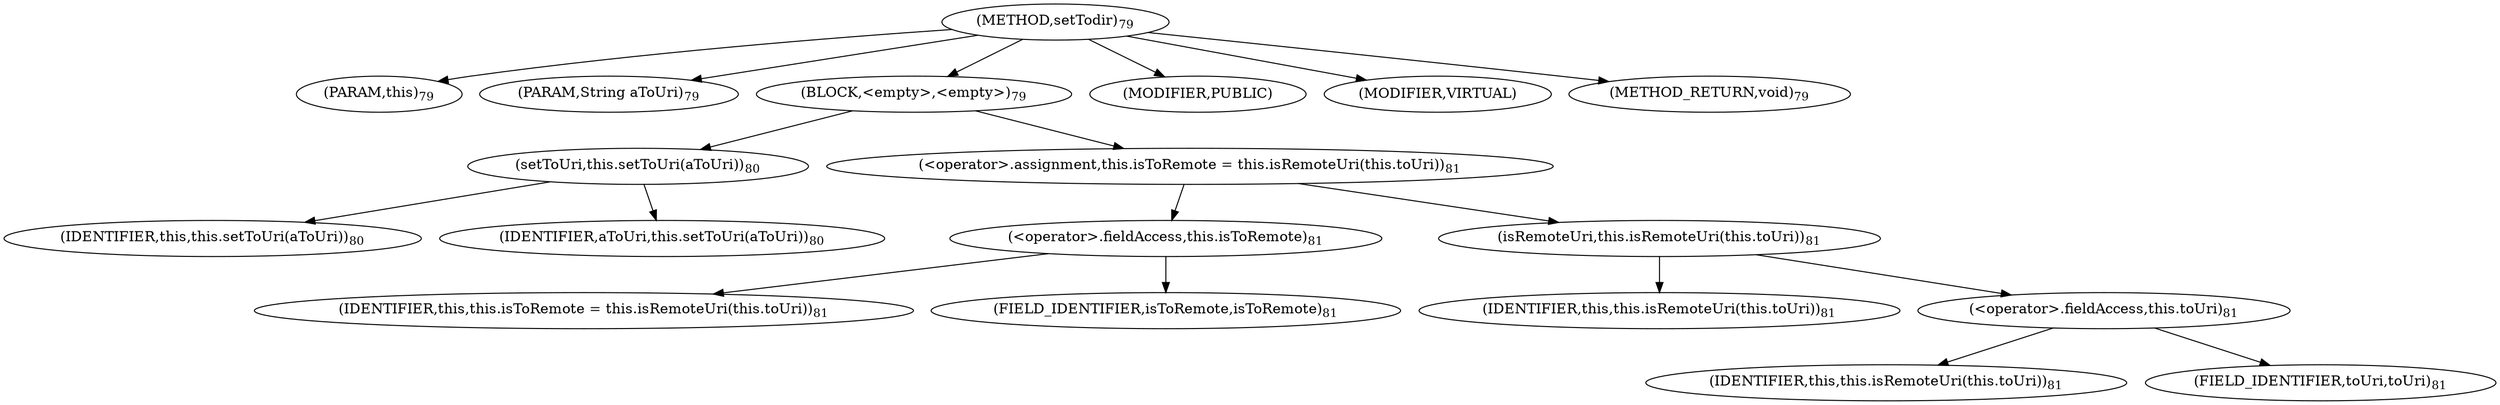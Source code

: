 digraph "setTodir" {  
"159" [label = <(METHOD,setTodir)<SUB>79</SUB>> ]
"9" [label = <(PARAM,this)<SUB>79</SUB>> ]
"160" [label = <(PARAM,String aToUri)<SUB>79</SUB>> ]
"161" [label = <(BLOCK,&lt;empty&gt;,&lt;empty&gt;)<SUB>79</SUB>> ]
"162" [label = <(setToUri,this.setToUri(aToUri))<SUB>80</SUB>> ]
"8" [label = <(IDENTIFIER,this,this.setToUri(aToUri))<SUB>80</SUB>> ]
"163" [label = <(IDENTIFIER,aToUri,this.setToUri(aToUri))<SUB>80</SUB>> ]
"164" [label = <(&lt;operator&gt;.assignment,this.isToRemote = this.isRemoteUri(this.toUri))<SUB>81</SUB>> ]
"165" [label = <(&lt;operator&gt;.fieldAccess,this.isToRemote)<SUB>81</SUB>> ]
"10" [label = <(IDENTIFIER,this,this.isToRemote = this.isRemoteUri(this.toUri))<SUB>81</SUB>> ]
"166" [label = <(FIELD_IDENTIFIER,isToRemote,isToRemote)<SUB>81</SUB>> ]
"167" [label = <(isRemoteUri,this.isRemoteUri(this.toUri))<SUB>81</SUB>> ]
"12" [label = <(IDENTIFIER,this,this.isRemoteUri(this.toUri))<SUB>81</SUB>> ]
"168" [label = <(&lt;operator&gt;.fieldAccess,this.toUri)<SUB>81</SUB>> ]
"11" [label = <(IDENTIFIER,this,this.isRemoteUri(this.toUri))<SUB>81</SUB>> ]
"169" [label = <(FIELD_IDENTIFIER,toUri,toUri)<SUB>81</SUB>> ]
"170" [label = <(MODIFIER,PUBLIC)> ]
"171" [label = <(MODIFIER,VIRTUAL)> ]
"172" [label = <(METHOD_RETURN,void)<SUB>79</SUB>> ]
  "159" -> "9" 
  "159" -> "160" 
  "159" -> "161" 
  "159" -> "170" 
  "159" -> "171" 
  "159" -> "172" 
  "161" -> "162" 
  "161" -> "164" 
  "162" -> "8" 
  "162" -> "163" 
  "164" -> "165" 
  "164" -> "167" 
  "165" -> "10" 
  "165" -> "166" 
  "167" -> "12" 
  "167" -> "168" 
  "168" -> "11" 
  "168" -> "169" 
}
